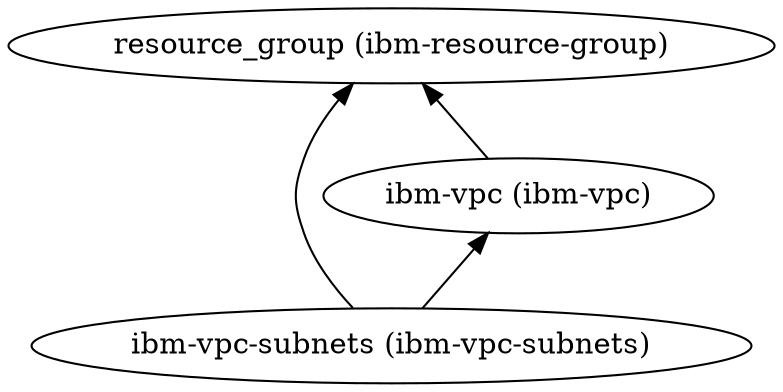 digraph {
    rankdir="BT"
    "resource_group (ibm-resource-group)"
"ibm-vpc (ibm-vpc)" -> "resource_group (ibm-resource-group)"
"ibm-vpc (ibm-vpc)"
"ibm-vpc-subnets (ibm-vpc-subnets)" -> "resource_group (ibm-resource-group)"
"ibm-vpc-subnets (ibm-vpc-subnets)" -> "ibm-vpc (ibm-vpc)"
"ibm-vpc-subnets (ibm-vpc-subnets)"
  }